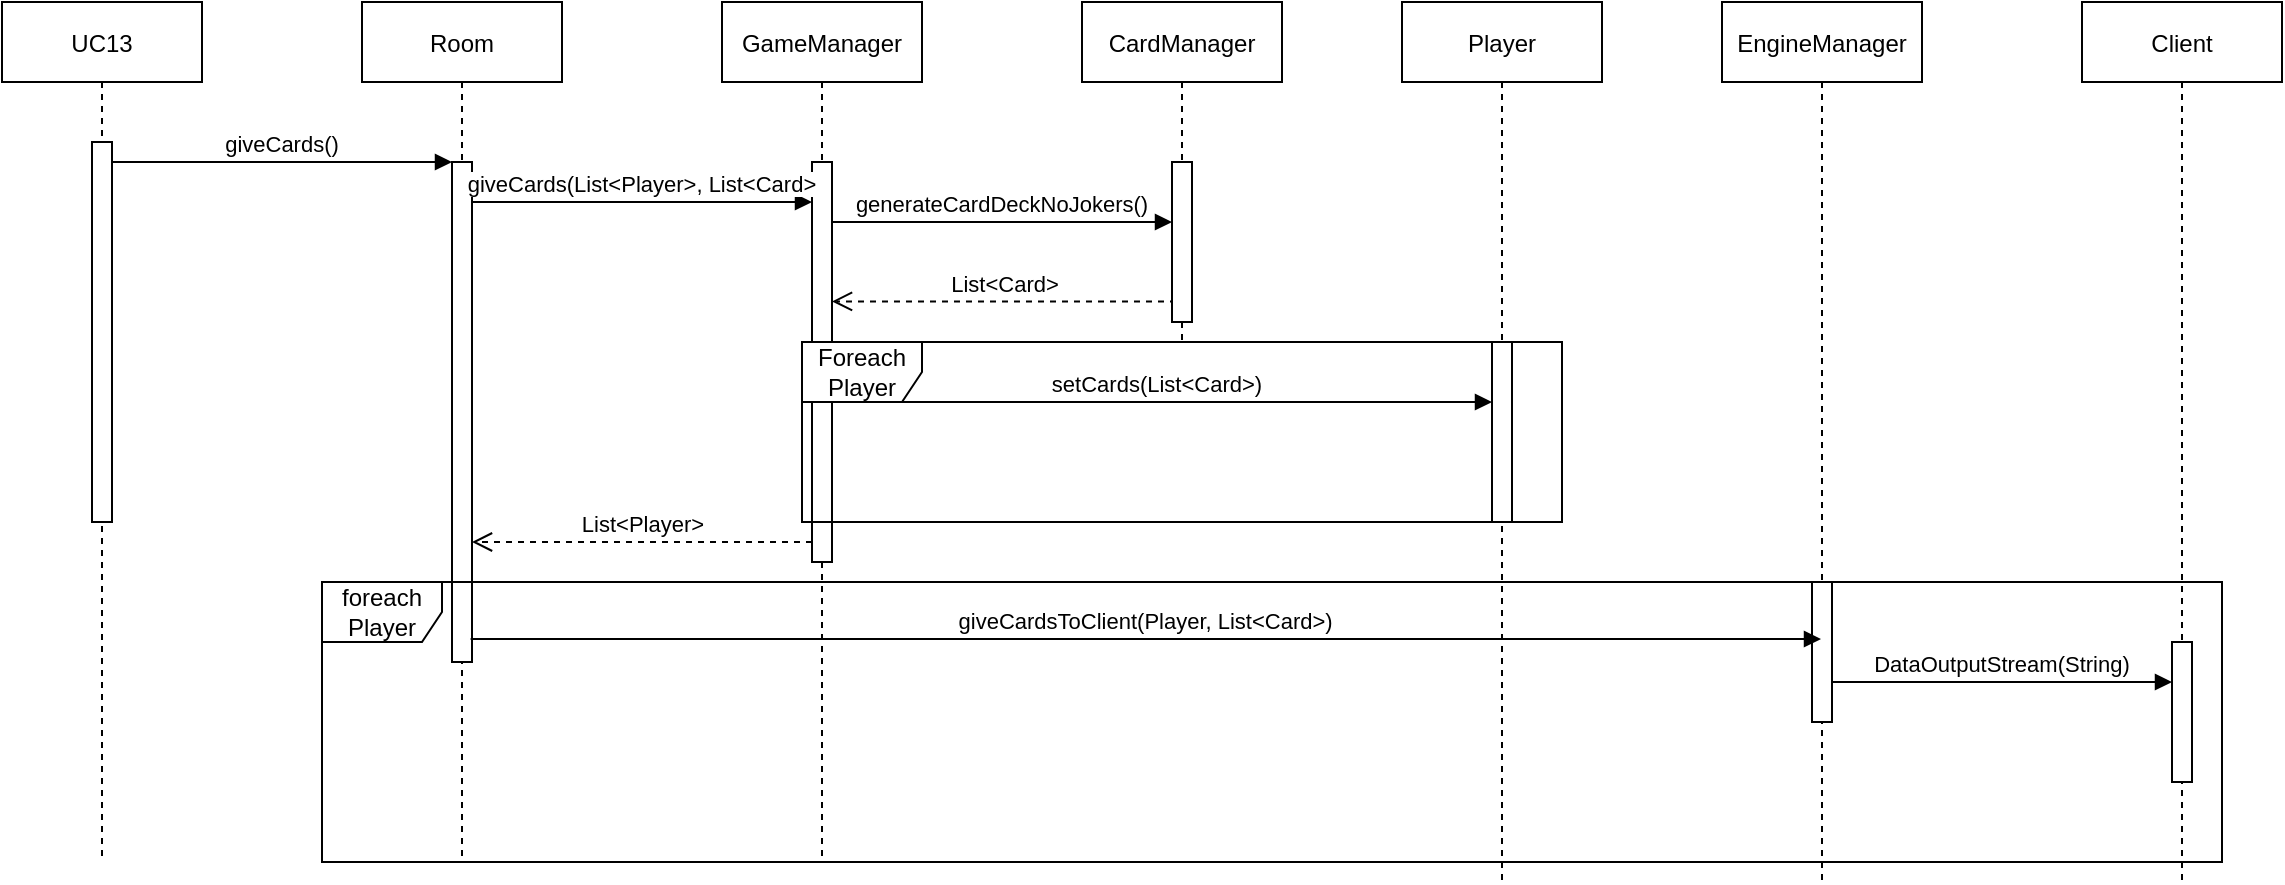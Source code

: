 <mxfile version="18.0.1" type="device"><diagram id="0uVf7fkj9vWyboQ0R_4V" name="Side-1"><mxGraphModel dx="1504" dy="764" grid="1" gridSize="10" guides="1" tooltips="1" connect="1" arrows="1" fold="1" page="1" pageScale="1" pageWidth="1654" pageHeight="1169" math="0" shadow="0"><root><mxCell id="0"/><mxCell id="1" parent="0"/><mxCell id="kNxEURbaX8xlrojr0c45-35" value="setCards(List&lt;Card&gt;)" style="verticalAlign=bottom;endArrow=block;shadow=0;strokeWidth=1;" edge="1" parent="1" target="kNxEURbaX8xlrojr0c45-33"><mxGeometry relative="1" as="geometry"><mxPoint x="530" y="280" as="sourcePoint"/><mxPoint x="750" y="270.0" as="targetPoint"/></mxGeometry></mxCell><mxCell id="kNxEURbaX8xlrojr0c45-1" value="UC13" style="shape=umlLifeline;perimeter=lifelinePerimeter;container=1;collapsible=0;recursiveResize=0;rounded=0;shadow=0;strokeWidth=1;" vertex="1" parent="1"><mxGeometry x="120" y="80" width="100" height="430" as="geometry"/></mxCell><mxCell id="kNxEURbaX8xlrojr0c45-2" value="" style="points=[];perimeter=orthogonalPerimeter;rounded=0;shadow=0;strokeWidth=1;" vertex="1" parent="kNxEURbaX8xlrojr0c45-1"><mxGeometry x="45" y="70" width="10" height="190" as="geometry"/></mxCell><mxCell id="kNxEURbaX8xlrojr0c45-3" value="Room" style="shape=umlLifeline;perimeter=lifelinePerimeter;container=1;collapsible=0;recursiveResize=0;rounded=0;shadow=0;strokeWidth=1;" vertex="1" parent="1"><mxGeometry x="300" y="80" width="100" height="430" as="geometry"/></mxCell><mxCell id="kNxEURbaX8xlrojr0c45-4" value="" style="points=[];perimeter=orthogonalPerimeter;rounded=0;shadow=0;strokeWidth=1;" vertex="1" parent="kNxEURbaX8xlrojr0c45-3"><mxGeometry x="45" y="80" width="10" height="250" as="geometry"/></mxCell><mxCell id="kNxEURbaX8xlrojr0c45-6" value="giveCards()" style="verticalAlign=bottom;endArrow=block;entryX=0;entryY=0;shadow=0;strokeWidth=1;" edge="1" parent="1" source="kNxEURbaX8xlrojr0c45-2" target="kNxEURbaX8xlrojr0c45-4"><mxGeometry relative="1" as="geometry"><mxPoint x="275" y="160" as="sourcePoint"/></mxGeometry></mxCell><mxCell id="kNxEURbaX8xlrojr0c45-7" value="GameManager" style="shape=umlLifeline;perimeter=lifelinePerimeter;container=1;collapsible=0;recursiveResize=0;rounded=0;shadow=0;strokeWidth=1;" vertex="1" parent="1"><mxGeometry x="480" y="80" width="100" height="430" as="geometry"/></mxCell><mxCell id="kNxEURbaX8xlrojr0c45-16" value="generateCardDeckNoJokers()" style="verticalAlign=bottom;endArrow=block;entryX=0;entryY=0;shadow=0;strokeWidth=1;" edge="1" parent="kNxEURbaX8xlrojr0c45-7"><mxGeometry relative="1" as="geometry"><mxPoint x="55" y="110.0" as="sourcePoint"/><mxPoint x="225.0" y="110.0" as="targetPoint"/><mxPoint as="offset"/></mxGeometry></mxCell><mxCell id="kNxEURbaX8xlrojr0c45-17" value="List&amp;lt;Card&amp;gt;" style="html=1;verticalAlign=bottom;endArrow=open;dashed=1;endSize=8;rounded=0;" edge="1" parent="kNxEURbaX8xlrojr0c45-7"><mxGeometry relative="1" as="geometry"><mxPoint x="227" y="149.71" as="sourcePoint"/><mxPoint x="55" y="149.71" as="targetPoint"/></mxGeometry></mxCell><mxCell id="kNxEURbaX8xlrojr0c45-8" value="" style="points=[];perimeter=orthogonalPerimeter;rounded=0;shadow=0;strokeWidth=1;" vertex="1" parent="kNxEURbaX8xlrojr0c45-7"><mxGeometry x="45" y="80" width="10" height="200" as="geometry"/></mxCell><mxCell id="kNxEURbaX8xlrojr0c45-36" value="Foreach Player" style="shape=umlFrame;whiteSpace=wrap;html=1;" vertex="1" parent="kNxEURbaX8xlrojr0c45-7"><mxGeometry x="40" y="170" width="380" height="90" as="geometry"/></mxCell><mxCell id="kNxEURbaX8xlrojr0c45-28" value="foreach Player" style="shape=umlFrame;whiteSpace=wrap;html=1;" vertex="1" parent="kNxEURbaX8xlrojr0c45-7"><mxGeometry x="-200" y="290" width="950" height="140" as="geometry"/></mxCell><mxCell id="kNxEURbaX8xlrojr0c45-13" value="List&amp;lt;Player&amp;gt;" style="html=1;verticalAlign=bottom;endArrow=open;dashed=1;endSize=8;rounded=0;" edge="1" parent="1" source="kNxEURbaX8xlrojr0c45-8" target="kNxEURbaX8xlrojr0c45-4"><mxGeometry relative="1" as="geometry"><mxPoint x="520" y="250" as="sourcePoint"/><mxPoint x="353" y="240.0" as="targetPoint"/><Array as="points"><mxPoint x="400" y="350"/></Array></mxGeometry></mxCell><mxCell id="kNxEURbaX8xlrojr0c45-14" value="CardManager" style="shape=umlLifeline;perimeter=lifelinePerimeter;container=1;collapsible=0;recursiveResize=0;rounded=0;shadow=0;strokeWidth=1;" vertex="1" parent="1"><mxGeometry x="660" y="80" width="100" height="170" as="geometry"/></mxCell><mxCell id="kNxEURbaX8xlrojr0c45-15" value="" style="points=[];perimeter=orthogonalPerimeter;rounded=0;shadow=0;strokeWidth=1;" vertex="1" parent="kNxEURbaX8xlrojr0c45-14"><mxGeometry x="45" y="80" width="10" height="80" as="geometry"/></mxCell><mxCell id="kNxEURbaX8xlrojr0c45-23" value="EngineManager" style="shape=umlLifeline;perimeter=lifelinePerimeter;container=1;collapsible=0;recursiveResize=0;rounded=0;shadow=0;strokeWidth=1;" vertex="1" parent="1"><mxGeometry x="980" y="80" width="100" height="440" as="geometry"/></mxCell><mxCell id="kNxEURbaX8xlrojr0c45-24" value="" style="points=[];perimeter=orthogonalPerimeter;rounded=0;shadow=0;strokeWidth=1;" vertex="1" parent="kNxEURbaX8xlrojr0c45-23"><mxGeometry x="45" y="290" width="10" height="70" as="geometry"/></mxCell><mxCell id="kNxEURbaX8xlrojr0c45-12" value="giveCards(List&lt;Player&gt;, List&lt;Card&gt;" style="verticalAlign=bottom;endArrow=block;entryX=0;entryY=0;shadow=0;strokeWidth=1;" edge="1" parent="1"><mxGeometry relative="1" as="geometry"><mxPoint x="355" y="180.0" as="sourcePoint"/><mxPoint x="525.0" y="180.0" as="targetPoint"/><mxPoint as="offset"/></mxGeometry></mxCell><mxCell id="kNxEURbaX8xlrojr0c45-29" value="Client" style="shape=umlLifeline;perimeter=lifelinePerimeter;container=1;collapsible=0;recursiveResize=0;rounded=0;shadow=0;strokeWidth=1;" vertex="1" parent="1"><mxGeometry x="1160" y="80" width="100" height="440" as="geometry"/></mxCell><mxCell id="kNxEURbaX8xlrojr0c45-30" value="" style="points=[];perimeter=orthogonalPerimeter;rounded=0;shadow=0;strokeWidth=1;" vertex="1" parent="kNxEURbaX8xlrojr0c45-29"><mxGeometry x="45" y="320" width="10" height="70" as="geometry"/></mxCell><mxCell id="kNxEURbaX8xlrojr0c45-32" value="Player" style="shape=umlLifeline;perimeter=lifelinePerimeter;container=1;collapsible=0;recursiveResize=0;rounded=0;shadow=0;strokeWidth=1;" vertex="1" parent="1"><mxGeometry x="820" y="80" width="100" height="440" as="geometry"/></mxCell><mxCell id="kNxEURbaX8xlrojr0c45-33" value="" style="points=[];perimeter=orthogonalPerimeter;rounded=0;shadow=0;strokeWidth=1;" vertex="1" parent="kNxEURbaX8xlrojr0c45-32"><mxGeometry x="45" y="170" width="10" height="90" as="geometry"/></mxCell><mxCell id="kNxEURbaX8xlrojr0c45-26" value="giveCardsToClient(Player, List&lt;Card&gt;)" style="verticalAlign=bottom;endArrow=block;shadow=0;strokeWidth=1;exitX=0.931;exitY=0.954;exitDx=0;exitDy=0;exitPerimeter=0;" edge="1" parent="1" source="kNxEURbaX8xlrojr0c45-4" target="kNxEURbaX8xlrojr0c45-23"><mxGeometry relative="1" as="geometry"><mxPoint x="355" y="290.0" as="sourcePoint"/><mxPoint x="1020" y="360" as="targetPoint"/></mxGeometry></mxCell><mxCell id="kNxEURbaX8xlrojr0c45-31" value="DataOutputStream(String)" style="verticalAlign=bottom;endArrow=block;entryX=0;entryY=0;shadow=0;strokeWidth=1;" edge="1" parent="1"><mxGeometry relative="1" as="geometry"><mxPoint x="1035" y="420.0" as="sourcePoint"/><mxPoint x="1205" y="420.0" as="targetPoint"/></mxGeometry></mxCell></root></mxGraphModel></diagram></mxfile>